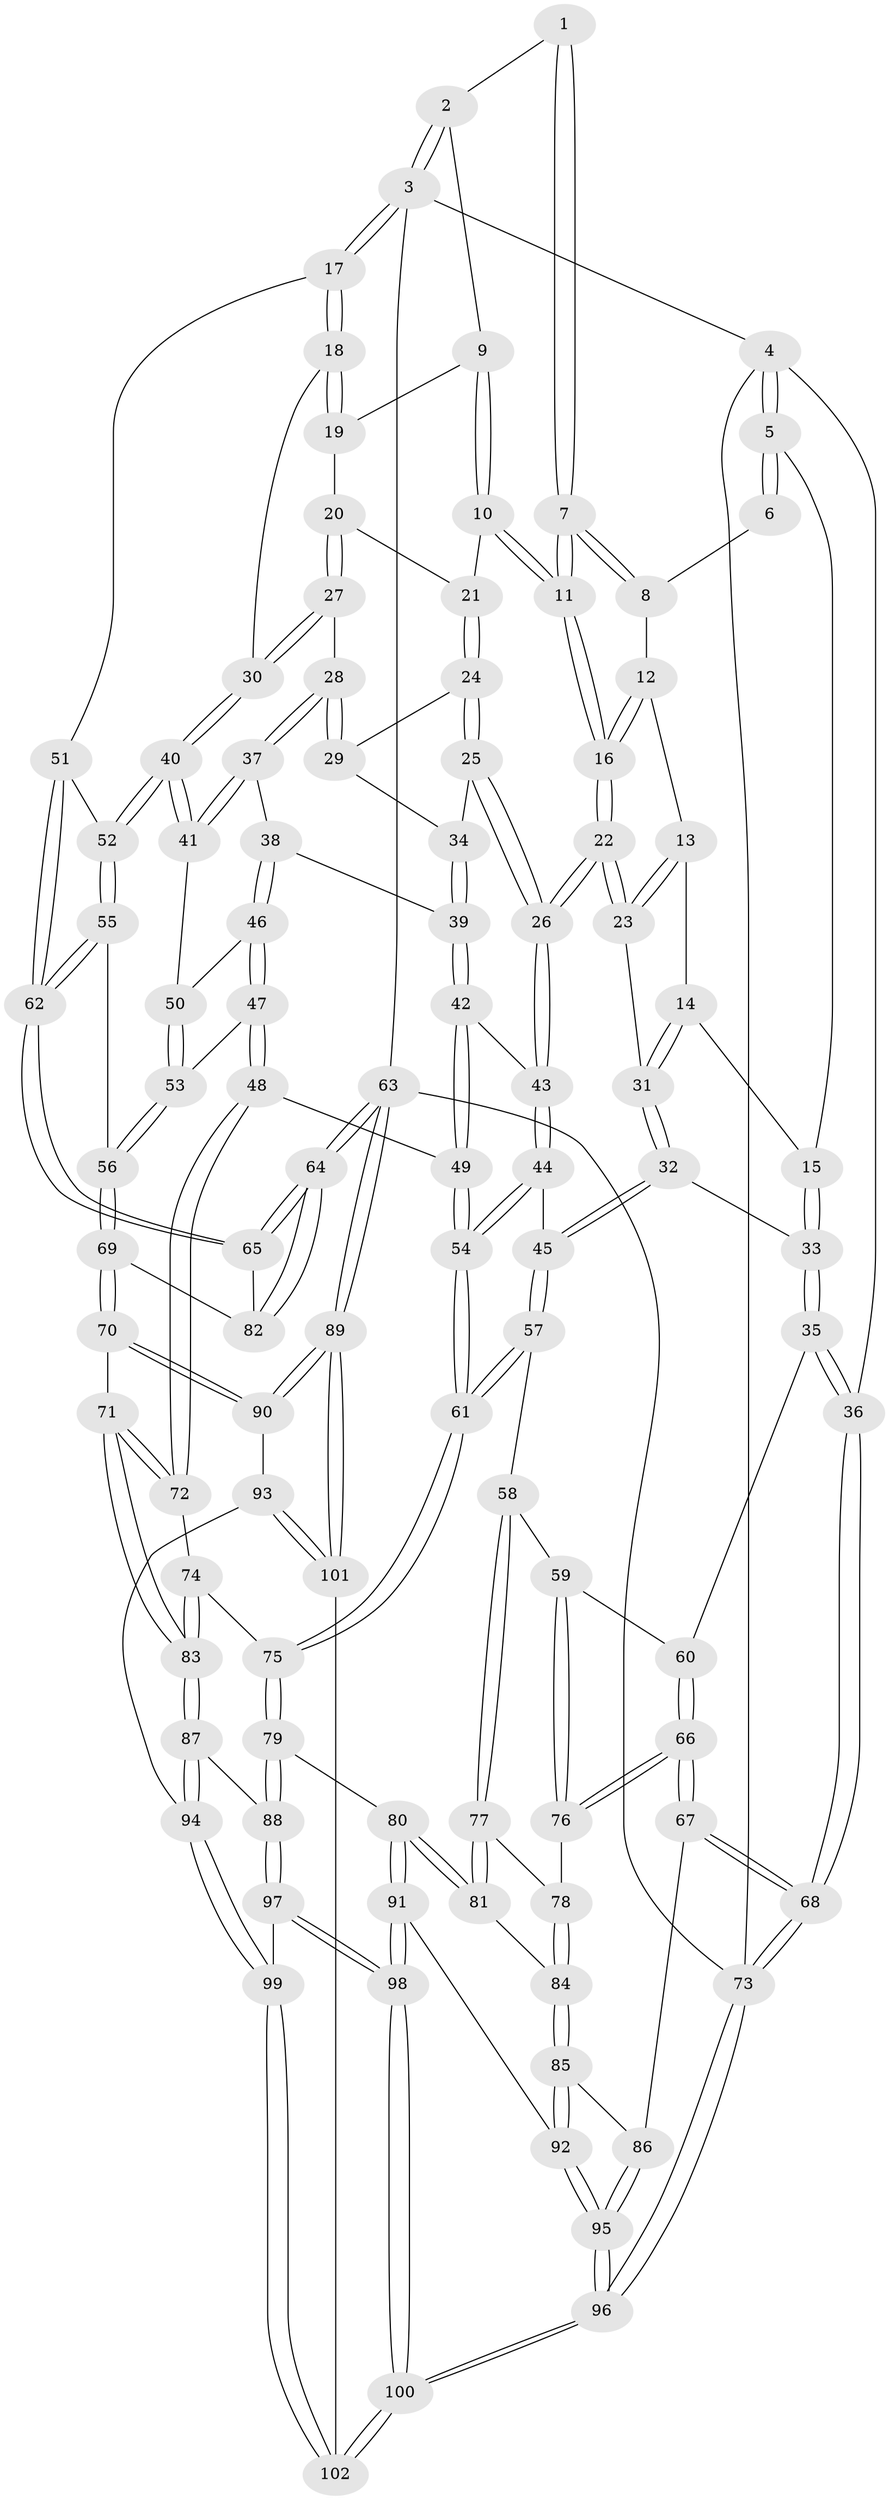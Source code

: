 // Generated by graph-tools (version 1.1) at 2025/11/02/21/25 10:11:13]
// undirected, 102 vertices, 252 edges
graph export_dot {
graph [start="1"]
  node [color=gray90,style=filled];
  1 [pos="+0.6285950041209444+0"];
  2 [pos="+0.8590631218942225+0"];
  3 [pos="+1+0"];
  4 [pos="+0+0"];
  5 [pos="+0+0"];
  6 [pos="+0.4209265515384541+0"];
  7 [pos="+0.6066555523053087+0.026387089996070097"];
  8 [pos="+0.42691423371925524+0.042945260849355925"];
  9 [pos="+0.8498484183910082+0"];
  10 [pos="+0.6729165373392472+0.11057595562068165"];
  11 [pos="+0.6045337868726905+0.07871182434966818"];
  12 [pos="+0.4251296126065798+0.059549421196493785"];
  13 [pos="+0.35978084354013923+0.10577380897952592"];
  14 [pos="+0.2585881170849237+0.09996306542395408"];
  15 [pos="+0.19645501232258195+0.07126284102756086"];
  16 [pos="+0.5498186701469182+0.14778209259118674"];
  17 [pos="+1+0.25105616218758603"];
  18 [pos="+1+0.2550067316815878"];
  19 [pos="+0.8518180912617512+0.013648345200032328"];
  20 [pos="+0.8176380789886265+0.12275390787636915"];
  21 [pos="+0.691619510377337+0.12431556438075525"];
  22 [pos="+0.514616755243005+0.2729076509078335"];
  23 [pos="+0.49653393174256866+0.2733504541082425"];
  24 [pos="+0.721053570324364+0.24769627625007137"];
  25 [pos="+0.5742703686572835+0.2898461461218409"];
  26 [pos="+0.5361564073015678+0.29297811349600617"];
  27 [pos="+0.8504349241448426+0.26061036748627087"];
  28 [pos="+0.8402368246302672+0.26622583969014074"];
  29 [pos="+0.7514177674139446+0.25500106141655693"];
  30 [pos="+0.9975341311308138+0.27770300592430597"];
  31 [pos="+0.3823881871761329+0.30942117795518176"];
  32 [pos="+0.2626825192211531+0.4050434556342299"];
  33 [pos="+0.2275220035421257+0.3860749889557458"];
  34 [pos="+0.7022270296613273+0.35825154986033103"];
  35 [pos="+0+0.3567659295324556"];
  36 [pos="+0+0.34162820411943323"];
  37 [pos="+0.8054107359952796+0.3496761287503985"];
  38 [pos="+0.7456944499168796+0.4023247475162087"];
  39 [pos="+0.7417554888104378+0.40146900887614323"];
  40 [pos="+0.894706217934607+0.48639154890977715"];
  41 [pos="+0.8695348762310354+0.47562900745001885"];
  42 [pos="+0.5874965513174876+0.43863981889731457"];
  43 [pos="+0.5538481314169735+0.3756377907100506"];
  44 [pos="+0.39406848338712824+0.513168047733671"];
  45 [pos="+0.2738631064075925+0.44528709284367696"];
  46 [pos="+0.7513911123739767+0.43617704003239205"];
  47 [pos="+0.6763743619815765+0.5541338441013384"];
  48 [pos="+0.6296375832809099+0.5633472028718693"];
  49 [pos="+0.6020577504875043+0.5438491372150004"];
  50 [pos="+0.8078530995007533+0.4818623432811524"];
  51 [pos="+1+0.3382966082345575"];
  52 [pos="+0.9057306887044149+0.509053284383476"];
  53 [pos="+0.7501853209863164+0.5663770125651927"];
  54 [pos="+0.45892982567237495+0.5923639912892709"];
  55 [pos="+0.9236200525372985+0.5921902561448639"];
  56 [pos="+0.8593183900736286+0.646306675151025"];
  57 [pos="+0.21669642526097357+0.6042197879793892"];
  58 [pos="+0.21105482936014627+0.6084492692257057"];
  59 [pos="+0.19136074359642932+0.6132640824585358"];
  60 [pos="+0.05795283143037387+0.5490887960232723"];
  61 [pos="+0.416113910922002+0.7172829236188446"];
  62 [pos="+1+0.634124159079112"];
  63 [pos="+1+1"];
  64 [pos="+1+1"];
  65 [pos="+1+0.7559718629104405"];
  66 [pos="+0.029031921781416278+0.7454875924390906"];
  67 [pos="+0+0.7809366063366769"];
  68 [pos="+0+0.7775380051980211"];
  69 [pos="+0.8231267097591541+0.7706761230630933"];
  70 [pos="+0.8066671937034622+0.7836840432080188"];
  71 [pos="+0.7963319135642296+0.7819739568795733"];
  72 [pos="+0.64517793757301+0.684185707222967"];
  73 [pos="+0+1"];
  74 [pos="+0.5666152851903947+0.7471892213799222"];
  75 [pos="+0.42113623564466757+0.7428318546635261"];
  76 [pos="+0.054153817223168615+0.7415891482751198"];
  77 [pos="+0.2242752075295076+0.7146234003776027"];
  78 [pos="+0.10718242217165205+0.7712485706074999"];
  79 [pos="+0.3897252168309405+0.8194014867687105"];
  80 [pos="+0.3652556916036965+0.8275950417016907"];
  81 [pos="+0.24970743820018917+0.8138965759028982"];
  82 [pos="+0.8325093012435916+0.7726686415894072"];
  83 [pos="+0.617202484446449+0.8628891384683413"];
  84 [pos="+0.20090877459430123+0.8341456415603506"];
  85 [pos="+0.16767869889265244+0.9114369847396439"];
  86 [pos="+0.012000595484589965+0.8551794673990579"];
  87 [pos="+0.5984482520744897+0.9045646533474544"];
  88 [pos="+0.43161758802860417+0.8738392882775151"];
  89 [pos="+0.9539506987975421+1"];
  90 [pos="+0.8103101760932525+0.8717739268263528"];
  91 [pos="+0.2990894983990478+0.9530875592959032"];
  92 [pos="+0.16863234943501726+0.932440938684509"];
  93 [pos="+0.630933249619131+0.9608144690479582"];
  94 [pos="+0.6002212121275043+0.9097111126705983"];
  95 [pos="+0.11643048117670456+1"];
  96 [pos="+0.0790611067375596+1"];
  97 [pos="+0.4350334658616468+0.9159760610441295"];
  98 [pos="+0.30643501426284564+1"];
  99 [pos="+0.47008249258858353+1"];
  100 [pos="+0.2730319080315941+1"];
  101 [pos="+0.687804407711803+1"];
  102 [pos="+0.4871858038066047+1"];
  1 -- 2;
  1 -- 7;
  1 -- 7;
  2 -- 3;
  2 -- 3;
  2 -- 9;
  3 -- 4;
  3 -- 17;
  3 -- 17;
  3 -- 63;
  4 -- 5;
  4 -- 5;
  4 -- 36;
  4 -- 73;
  5 -- 6;
  5 -- 6;
  5 -- 15;
  6 -- 8;
  7 -- 8;
  7 -- 8;
  7 -- 11;
  7 -- 11;
  8 -- 12;
  9 -- 10;
  9 -- 10;
  9 -- 19;
  10 -- 11;
  10 -- 11;
  10 -- 21;
  11 -- 16;
  11 -- 16;
  12 -- 13;
  12 -- 16;
  12 -- 16;
  13 -- 14;
  13 -- 23;
  13 -- 23;
  14 -- 15;
  14 -- 31;
  14 -- 31;
  15 -- 33;
  15 -- 33;
  16 -- 22;
  16 -- 22;
  17 -- 18;
  17 -- 18;
  17 -- 51;
  18 -- 19;
  18 -- 19;
  18 -- 30;
  19 -- 20;
  20 -- 21;
  20 -- 27;
  20 -- 27;
  21 -- 24;
  21 -- 24;
  22 -- 23;
  22 -- 23;
  22 -- 26;
  22 -- 26;
  23 -- 31;
  24 -- 25;
  24 -- 25;
  24 -- 29;
  25 -- 26;
  25 -- 26;
  25 -- 34;
  26 -- 43;
  26 -- 43;
  27 -- 28;
  27 -- 30;
  27 -- 30;
  28 -- 29;
  28 -- 29;
  28 -- 37;
  28 -- 37;
  29 -- 34;
  30 -- 40;
  30 -- 40;
  31 -- 32;
  31 -- 32;
  32 -- 33;
  32 -- 45;
  32 -- 45;
  33 -- 35;
  33 -- 35;
  34 -- 39;
  34 -- 39;
  35 -- 36;
  35 -- 36;
  35 -- 60;
  36 -- 68;
  36 -- 68;
  37 -- 38;
  37 -- 41;
  37 -- 41;
  38 -- 39;
  38 -- 46;
  38 -- 46;
  39 -- 42;
  39 -- 42;
  40 -- 41;
  40 -- 41;
  40 -- 52;
  40 -- 52;
  41 -- 50;
  42 -- 43;
  42 -- 49;
  42 -- 49;
  43 -- 44;
  43 -- 44;
  44 -- 45;
  44 -- 54;
  44 -- 54;
  45 -- 57;
  45 -- 57;
  46 -- 47;
  46 -- 47;
  46 -- 50;
  47 -- 48;
  47 -- 48;
  47 -- 53;
  48 -- 49;
  48 -- 72;
  48 -- 72;
  49 -- 54;
  49 -- 54;
  50 -- 53;
  50 -- 53;
  51 -- 52;
  51 -- 62;
  51 -- 62;
  52 -- 55;
  52 -- 55;
  53 -- 56;
  53 -- 56;
  54 -- 61;
  54 -- 61;
  55 -- 56;
  55 -- 62;
  55 -- 62;
  56 -- 69;
  56 -- 69;
  57 -- 58;
  57 -- 61;
  57 -- 61;
  58 -- 59;
  58 -- 77;
  58 -- 77;
  59 -- 60;
  59 -- 76;
  59 -- 76;
  60 -- 66;
  60 -- 66;
  61 -- 75;
  61 -- 75;
  62 -- 65;
  62 -- 65;
  63 -- 64;
  63 -- 64;
  63 -- 89;
  63 -- 89;
  63 -- 73;
  64 -- 65;
  64 -- 65;
  64 -- 82;
  64 -- 82;
  65 -- 82;
  66 -- 67;
  66 -- 67;
  66 -- 76;
  66 -- 76;
  67 -- 68;
  67 -- 68;
  67 -- 86;
  68 -- 73;
  68 -- 73;
  69 -- 70;
  69 -- 70;
  69 -- 82;
  70 -- 71;
  70 -- 90;
  70 -- 90;
  71 -- 72;
  71 -- 72;
  71 -- 83;
  71 -- 83;
  72 -- 74;
  73 -- 96;
  73 -- 96;
  74 -- 75;
  74 -- 83;
  74 -- 83;
  75 -- 79;
  75 -- 79;
  76 -- 78;
  77 -- 78;
  77 -- 81;
  77 -- 81;
  78 -- 84;
  78 -- 84;
  79 -- 80;
  79 -- 88;
  79 -- 88;
  80 -- 81;
  80 -- 81;
  80 -- 91;
  80 -- 91;
  81 -- 84;
  83 -- 87;
  83 -- 87;
  84 -- 85;
  84 -- 85;
  85 -- 86;
  85 -- 92;
  85 -- 92;
  86 -- 95;
  86 -- 95;
  87 -- 88;
  87 -- 94;
  87 -- 94;
  88 -- 97;
  88 -- 97;
  89 -- 90;
  89 -- 90;
  89 -- 101;
  89 -- 101;
  90 -- 93;
  91 -- 92;
  91 -- 98;
  91 -- 98;
  92 -- 95;
  92 -- 95;
  93 -- 94;
  93 -- 101;
  93 -- 101;
  94 -- 99;
  94 -- 99;
  95 -- 96;
  95 -- 96;
  96 -- 100;
  96 -- 100;
  97 -- 98;
  97 -- 98;
  97 -- 99;
  98 -- 100;
  98 -- 100;
  99 -- 102;
  99 -- 102;
  100 -- 102;
  100 -- 102;
  101 -- 102;
}
